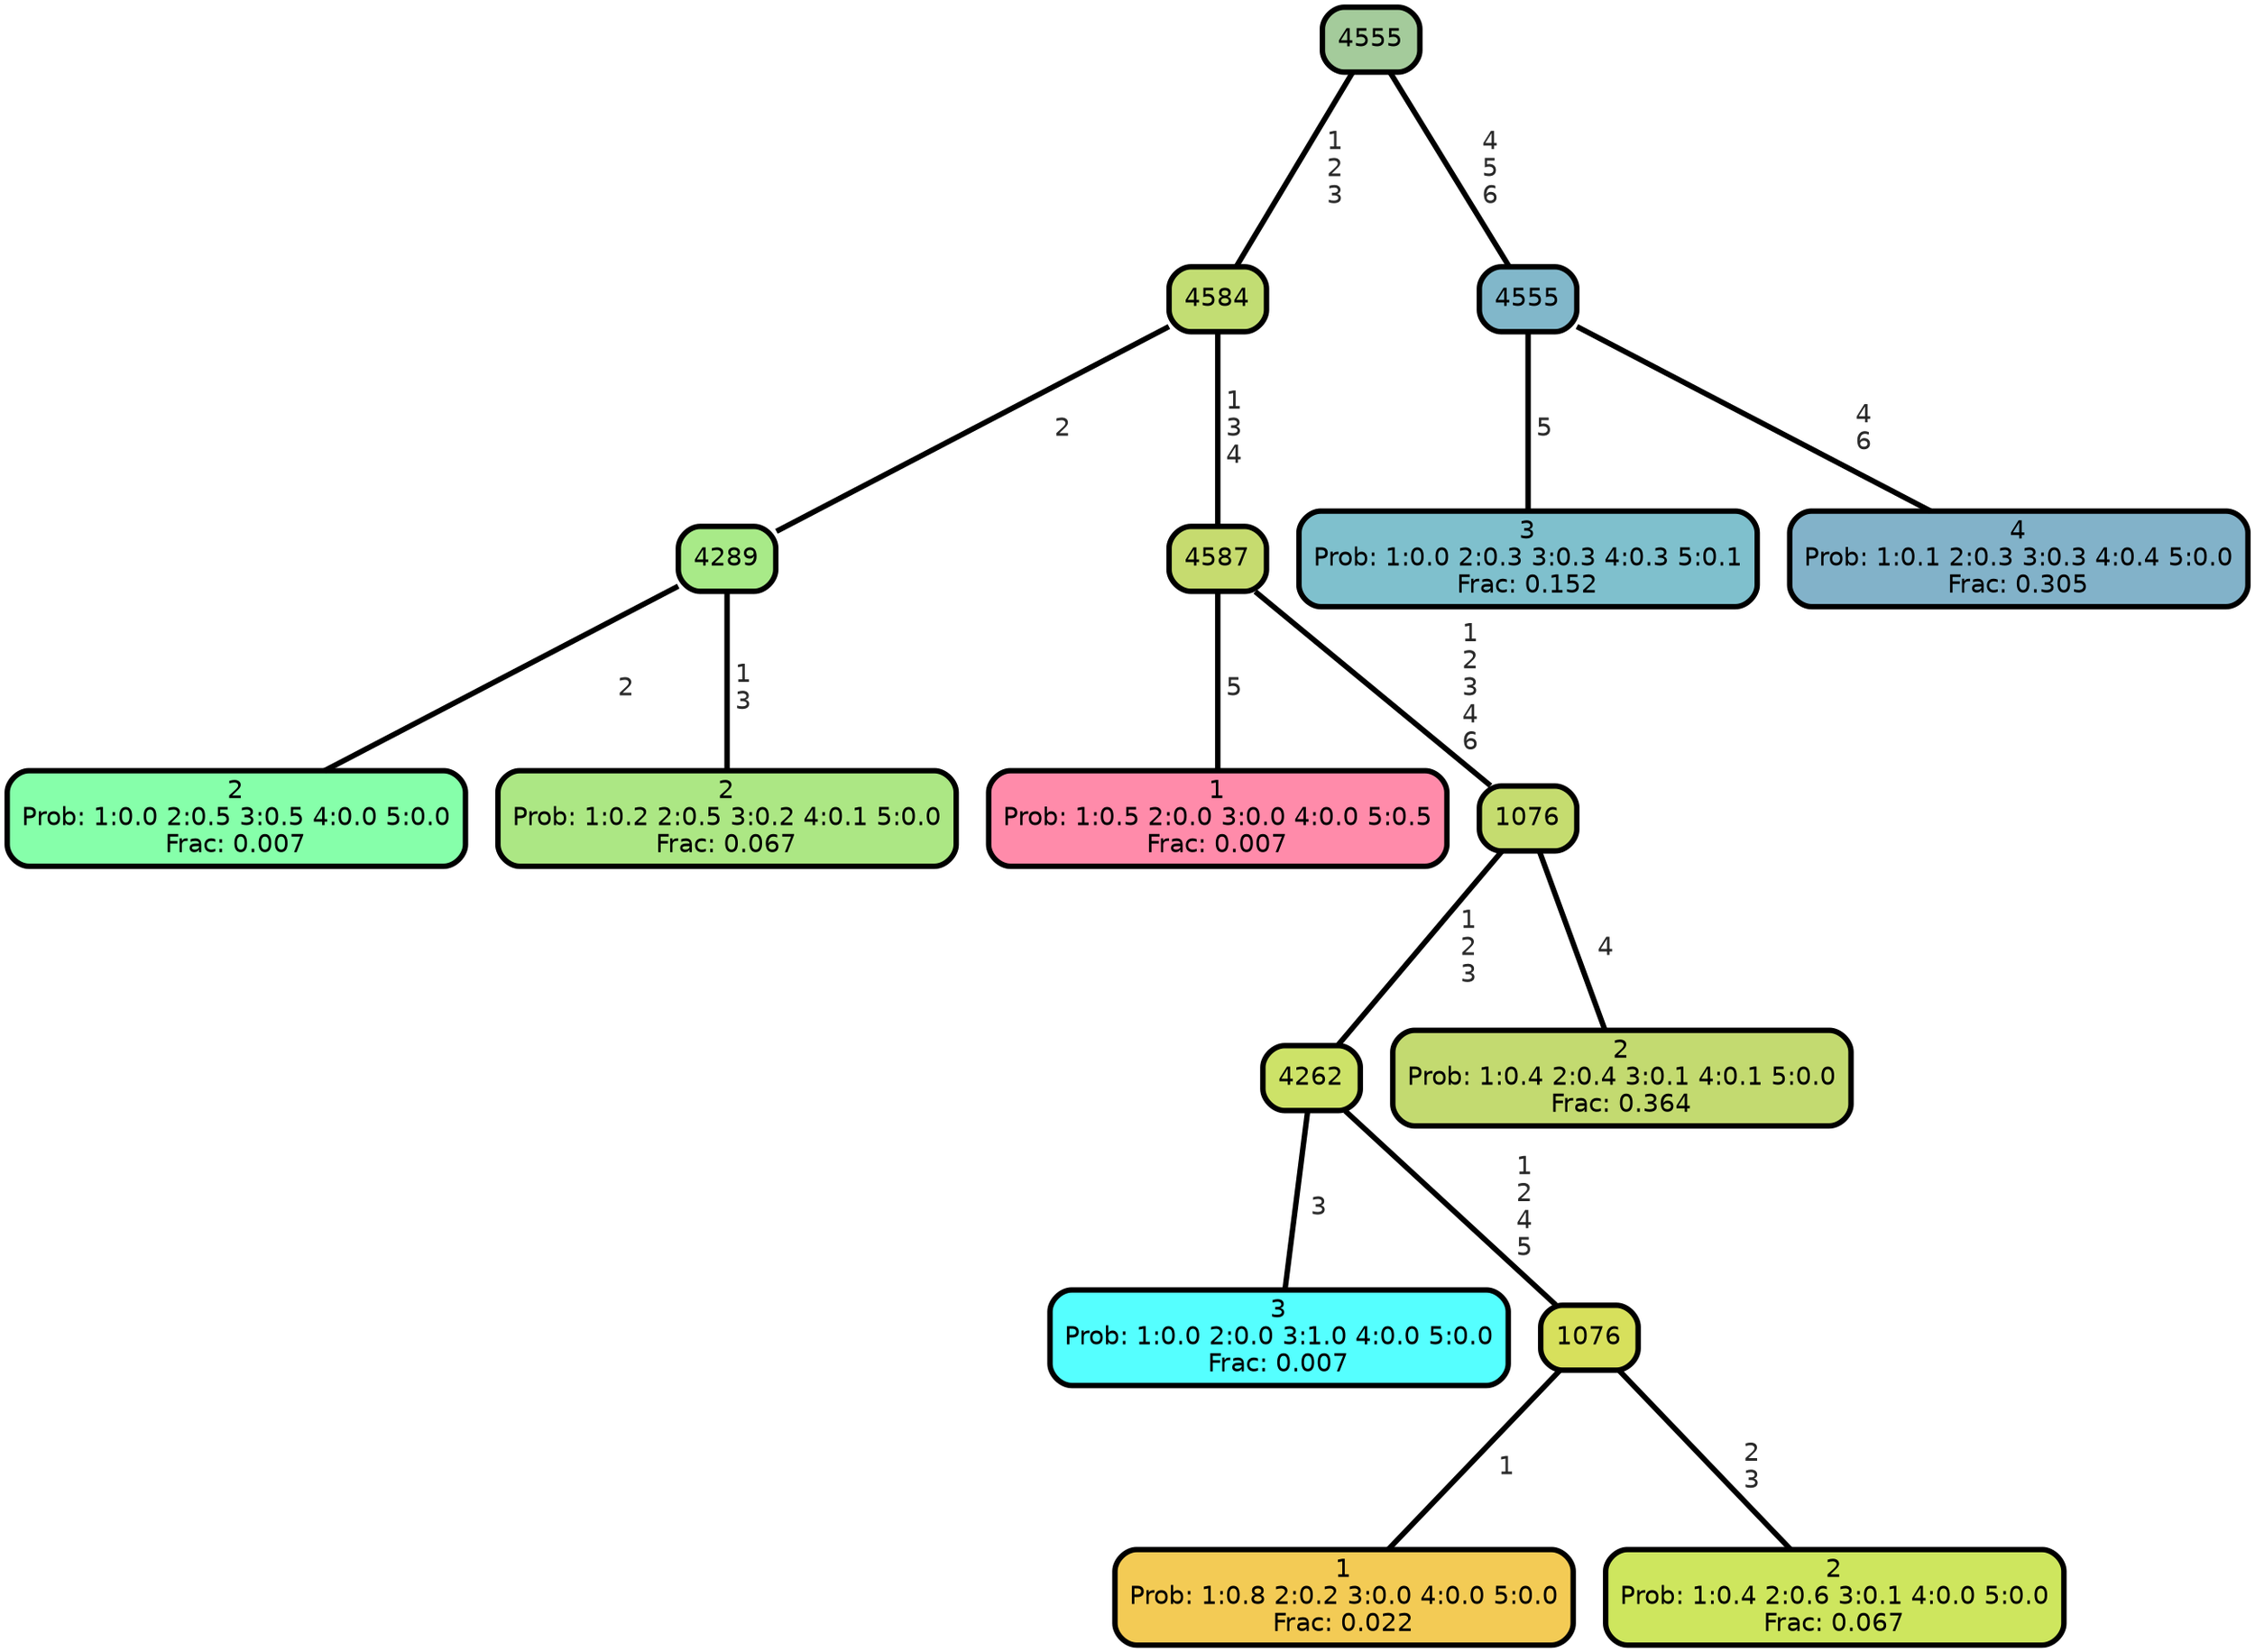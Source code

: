 graph Tree {
node [shape=box, style="filled, rounded",color="black",penwidth="3",fontcolor="black",                 fontname=helvetica] ;
graph [ranksep="0 equally", splines=straight,                 bgcolor=transparent, dpi=200] ;
edge [fontname=helvetica, fontweight=bold,fontcolor=grey14,color=black] ;
0 [label="2
Prob: 1:0.0 2:0.5 3:0.5 4:0.0 5:0.0
Frac: 0.007", fillcolor="#86ffaa"] ;
1 [label="4289", fillcolor="#a8ea88"] ;
2 [label="2
Prob: 1:0.2 2:0.5 3:0.2 4:0.1 5:0.0
Frac: 0.067", fillcolor="#ace784"] ;
3 [label="4584", fillcolor="#c2dd73"] ;
4 [label="1
Prob: 1:0.5 2:0.0 3:0.0 4:0.0 5:0.5
Frac: 0.007", fillcolor="#ff8baa"] ;
5 [label="4587", fillcolor="#c6db6f"] ;
6 [label="3
Prob: 1:0.0 2:0.0 3:1.0 4:0.0 5:0.0
Frac: 0.007", fillcolor="#55ffff"] ;
7 [label="4262", fillcolor="#cde268"] ;
8 [label="1
Prob: 1:0.8 2:0.2 3:0.0 4:0.0 5:0.0
Frac: 0.022", fillcolor="#f3cb55"] ;
9 [label="1076", fillcolor="#d7e05c"] ;
10 [label="2
Prob: 1:0.4 2:0.6 3:0.1 4:0.0 5:0.0
Frac: 0.067", fillcolor="#cee65e"] ;
11 [label="1076", fillcolor="#c5dc6f"] ;
12 [label="2
Prob: 1:0.4 2:0.4 3:0.1 4:0.1 5:0.0
Frac: 0.364", fillcolor="#c3da70"] ;
13 [label="4555", fillcolor="#a4cb9b"] ;
14 [label="3
Prob: 1:0.0 2:0.3 3:0.3 4:0.3 5:0.1
Frac: 0.152", fillcolor="#7fc0cd"] ;
15 [label="4555", fillcolor="#81b7ca"] ;
16 [label="4
Prob: 1:0.1 2:0.3 3:0.3 4:0.4 5:0.0
Frac: 0.305", fillcolor="#82b2c9"] ;
1 -- 0 [label=" 2",penwidth=3] ;
1 -- 2 [label=" 1\n 3",penwidth=3] ;
3 -- 1 [label=" 2",penwidth=3] ;
3 -- 5 [label=" 1\n 3\n 4",penwidth=3] ;
5 -- 4 [label=" 5",penwidth=3] ;
5 -- 11 [label=" 1\n 2\n 3\n 4\n 6",penwidth=3] ;
7 -- 6 [label=" 3",penwidth=3] ;
7 -- 9 [label=" 1\n 2\n 4\n 5",penwidth=3] ;
9 -- 8 [label=" 1",penwidth=3] ;
9 -- 10 [label=" 2\n 3",penwidth=3] ;
11 -- 7 [label=" 1\n 2\n 3",penwidth=3] ;
11 -- 12 [label=" 4",penwidth=3] ;
13 -- 3 [label=" 1\n 2\n 3",penwidth=3] ;
13 -- 15 [label=" 4\n 5\n 6",penwidth=3] ;
15 -- 14 [label=" 5",penwidth=3] ;
15 -- 16 [label=" 4\n 6",penwidth=3] ;
{rank = same;}}